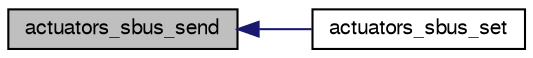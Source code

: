 digraph "actuators_sbus_send"
{
  edge [fontname="FreeSans",fontsize="10",labelfontname="FreeSans",labelfontsize="10"];
  node [fontname="FreeSans",fontsize="10",shape=record];
  rankdir="LR";
  Node1 [label="actuators_sbus_send",height=0.2,width=0.4,color="black", fillcolor="grey75", style="filled", fontcolor="black"];
  Node1 -> Node2 [dir="back",color="midnightblue",fontsize="10",style="solid",fontname="FreeSans"];
  Node2 [label="actuators_sbus_set",height=0.2,width=0.4,color="black", fillcolor="white", style="filled",URL="$actuators__sbus_8h.html#a57098face7892a446a7fb62a768ed4c2"];
}
